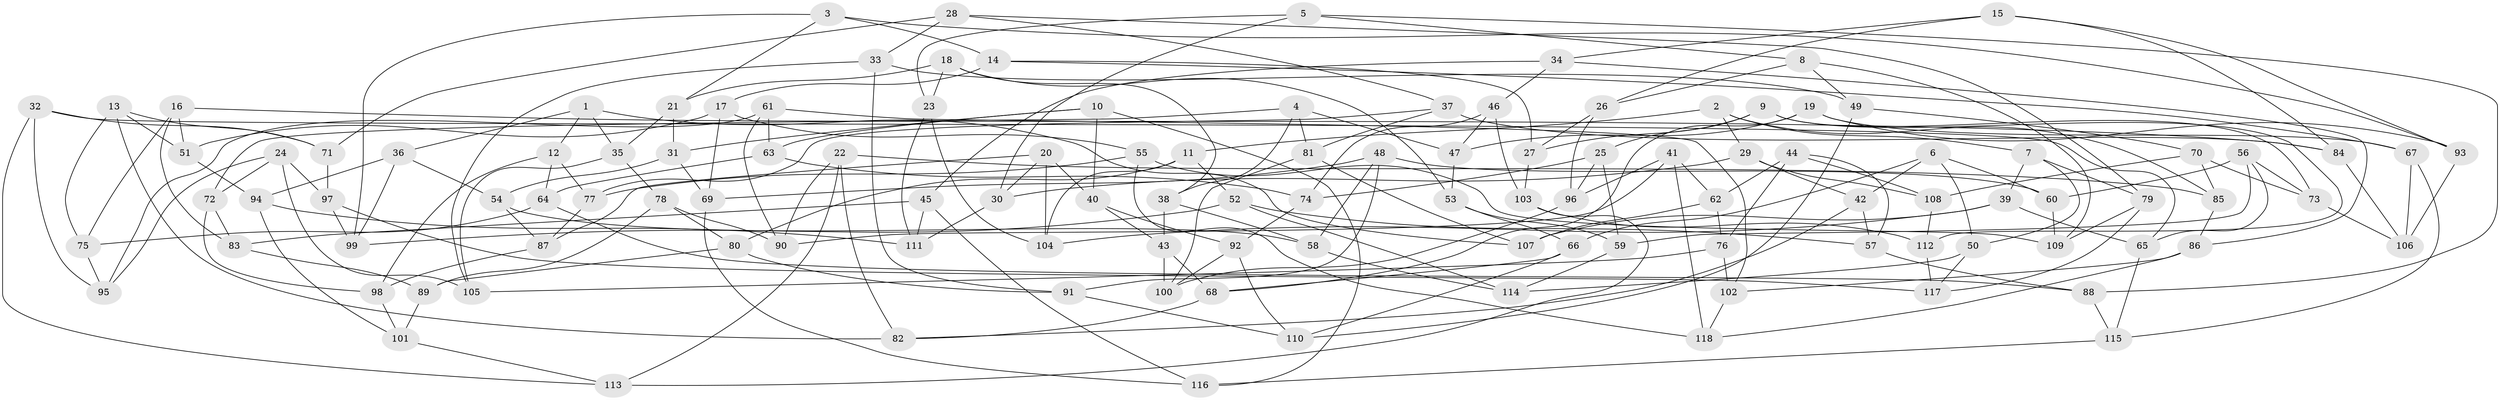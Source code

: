 // coarse degree distribution, {11: 0.041666666666666664, 5: 0.08333333333333333, 10: 0.125, 4: 0.4166666666666667, 8: 0.08333333333333333, 9: 0.041666666666666664, 7: 0.08333333333333333, 3: 0.08333333333333333, 6: 0.041666666666666664}
// Generated by graph-tools (version 1.1) at 2025/53/03/04/25 22:53:57]
// undirected, 118 vertices, 236 edges
graph export_dot {
  node [color=gray90,style=filled];
  1;
  2;
  3;
  4;
  5;
  6;
  7;
  8;
  9;
  10;
  11;
  12;
  13;
  14;
  15;
  16;
  17;
  18;
  19;
  20;
  21;
  22;
  23;
  24;
  25;
  26;
  27;
  28;
  29;
  30;
  31;
  32;
  33;
  34;
  35;
  36;
  37;
  38;
  39;
  40;
  41;
  42;
  43;
  44;
  45;
  46;
  47;
  48;
  49;
  50;
  51;
  52;
  53;
  54;
  55;
  56;
  57;
  58;
  59;
  60;
  61;
  62;
  63;
  64;
  65;
  66;
  67;
  68;
  69;
  70;
  71;
  72;
  73;
  74;
  75;
  76;
  77;
  78;
  79;
  80;
  81;
  82;
  83;
  84;
  85;
  86;
  87;
  88;
  89;
  90;
  91;
  92;
  93;
  94;
  95;
  96;
  97;
  98;
  99;
  100;
  101;
  102;
  103;
  104;
  105;
  106;
  107;
  108;
  109;
  110;
  111;
  112;
  113;
  114;
  115;
  116;
  117;
  118;
  1 -- 35;
  1 -- 12;
  1 -- 107;
  1 -- 36;
  2 -- 85;
  2 -- 29;
  2 -- 7;
  2 -- 11;
  3 -- 93;
  3 -- 14;
  3 -- 21;
  3 -- 99;
  4 -- 38;
  4 -- 81;
  4 -- 72;
  4 -- 47;
  5 -- 8;
  5 -- 23;
  5 -- 88;
  5 -- 30;
  6 -- 66;
  6 -- 42;
  6 -- 50;
  6 -- 60;
  7 -- 79;
  7 -- 39;
  7 -- 50;
  8 -- 49;
  8 -- 26;
  8 -- 109;
  9 -- 25;
  9 -- 112;
  9 -- 73;
  9 -- 27;
  10 -- 40;
  10 -- 116;
  10 -- 63;
  10 -- 31;
  11 -- 80;
  11 -- 104;
  11 -- 52;
  12 -- 77;
  12 -- 64;
  12 -- 98;
  13 -- 75;
  13 -- 82;
  13 -- 71;
  13 -- 51;
  14 -- 67;
  14 -- 17;
  14 -- 27;
  15 -- 93;
  15 -- 34;
  15 -- 26;
  15 -- 84;
  16 -- 75;
  16 -- 51;
  16 -- 84;
  16 -- 83;
  17 -- 55;
  17 -- 69;
  17 -- 51;
  18 -- 23;
  18 -- 21;
  18 -- 53;
  18 -- 38;
  19 -- 47;
  19 -- 67;
  19 -- 68;
  19 -- 93;
  20 -- 40;
  20 -- 30;
  20 -- 87;
  20 -- 104;
  21 -- 35;
  21 -- 31;
  22 -- 85;
  22 -- 82;
  22 -- 113;
  22 -- 90;
  23 -- 104;
  23 -- 111;
  24 -- 95;
  24 -- 105;
  24 -- 97;
  24 -- 72;
  25 -- 59;
  25 -- 74;
  25 -- 96;
  26 -- 27;
  26 -- 96;
  27 -- 103;
  28 -- 71;
  28 -- 33;
  28 -- 79;
  28 -- 37;
  29 -- 108;
  29 -- 30;
  29 -- 42;
  30 -- 111;
  31 -- 54;
  31 -- 69;
  32 -- 113;
  32 -- 65;
  32 -- 95;
  32 -- 71;
  33 -- 91;
  33 -- 49;
  33 -- 105;
  34 -- 86;
  34 -- 46;
  34 -- 45;
  35 -- 105;
  35 -- 78;
  36 -- 94;
  36 -- 99;
  36 -- 54;
  37 -- 77;
  37 -- 81;
  37 -- 84;
  38 -- 58;
  38 -- 43;
  39 -- 107;
  39 -- 104;
  39 -- 65;
  40 -- 43;
  40 -- 92;
  41 -- 90;
  41 -- 118;
  41 -- 62;
  41 -- 96;
  42 -- 57;
  42 -- 82;
  43 -- 68;
  43 -- 100;
  44 -- 57;
  44 -- 76;
  44 -- 62;
  44 -- 108;
  45 -- 83;
  45 -- 116;
  45 -- 111;
  46 -- 47;
  46 -- 103;
  46 -- 74;
  47 -- 53;
  48 -- 69;
  48 -- 91;
  48 -- 60;
  48 -- 58;
  49 -- 110;
  49 -- 70;
  50 -- 114;
  50 -- 117;
  51 -- 94;
  52 -- 114;
  52 -- 57;
  52 -- 99;
  53 -- 59;
  53 -- 66;
  54 -- 58;
  54 -- 87;
  55 -- 118;
  55 -- 77;
  55 -- 109;
  56 -- 65;
  56 -- 73;
  56 -- 60;
  56 -- 59;
  57 -- 88;
  58 -- 114;
  59 -- 114;
  60 -- 109;
  61 -- 102;
  61 -- 63;
  61 -- 90;
  61 -- 95;
  62 -- 107;
  62 -- 76;
  63 -- 74;
  63 -- 64;
  64 -- 75;
  64 -- 88;
  65 -- 115;
  66 -- 110;
  66 -- 68;
  67 -- 115;
  67 -- 106;
  68 -- 82;
  69 -- 116;
  70 -- 85;
  70 -- 108;
  70 -- 73;
  71 -- 97;
  72 -- 98;
  72 -- 83;
  73 -- 106;
  74 -- 92;
  75 -- 95;
  76 -- 105;
  76 -- 102;
  77 -- 87;
  78 -- 80;
  78 -- 89;
  78 -- 90;
  79 -- 117;
  79 -- 109;
  80 -- 89;
  80 -- 91;
  81 -- 107;
  81 -- 100;
  83 -- 89;
  84 -- 106;
  85 -- 86;
  86 -- 102;
  86 -- 118;
  87 -- 98;
  88 -- 115;
  89 -- 101;
  91 -- 110;
  92 -- 100;
  92 -- 110;
  93 -- 106;
  94 -- 101;
  94 -- 111;
  96 -- 100;
  97 -- 117;
  97 -- 99;
  98 -- 101;
  101 -- 113;
  102 -- 118;
  103 -- 112;
  103 -- 113;
  108 -- 112;
  112 -- 117;
  115 -- 116;
}
